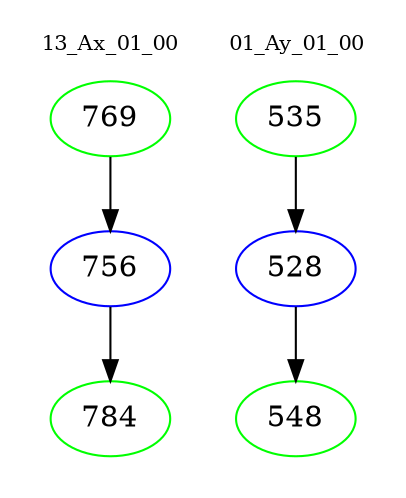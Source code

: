 digraph{
subgraph cluster_0 {
color = white
label = "13_Ax_01_00";
fontsize=10;
T0_769 [label="769", color="green"]
T0_769 -> T0_756 [color="black"]
T0_756 [label="756", color="blue"]
T0_756 -> T0_784 [color="black"]
T0_784 [label="784", color="green"]
}
subgraph cluster_1 {
color = white
label = "01_Ay_01_00";
fontsize=10;
T1_535 [label="535", color="green"]
T1_535 -> T1_528 [color="black"]
T1_528 [label="528", color="blue"]
T1_528 -> T1_548 [color="black"]
T1_548 [label="548", color="green"]
}
}
